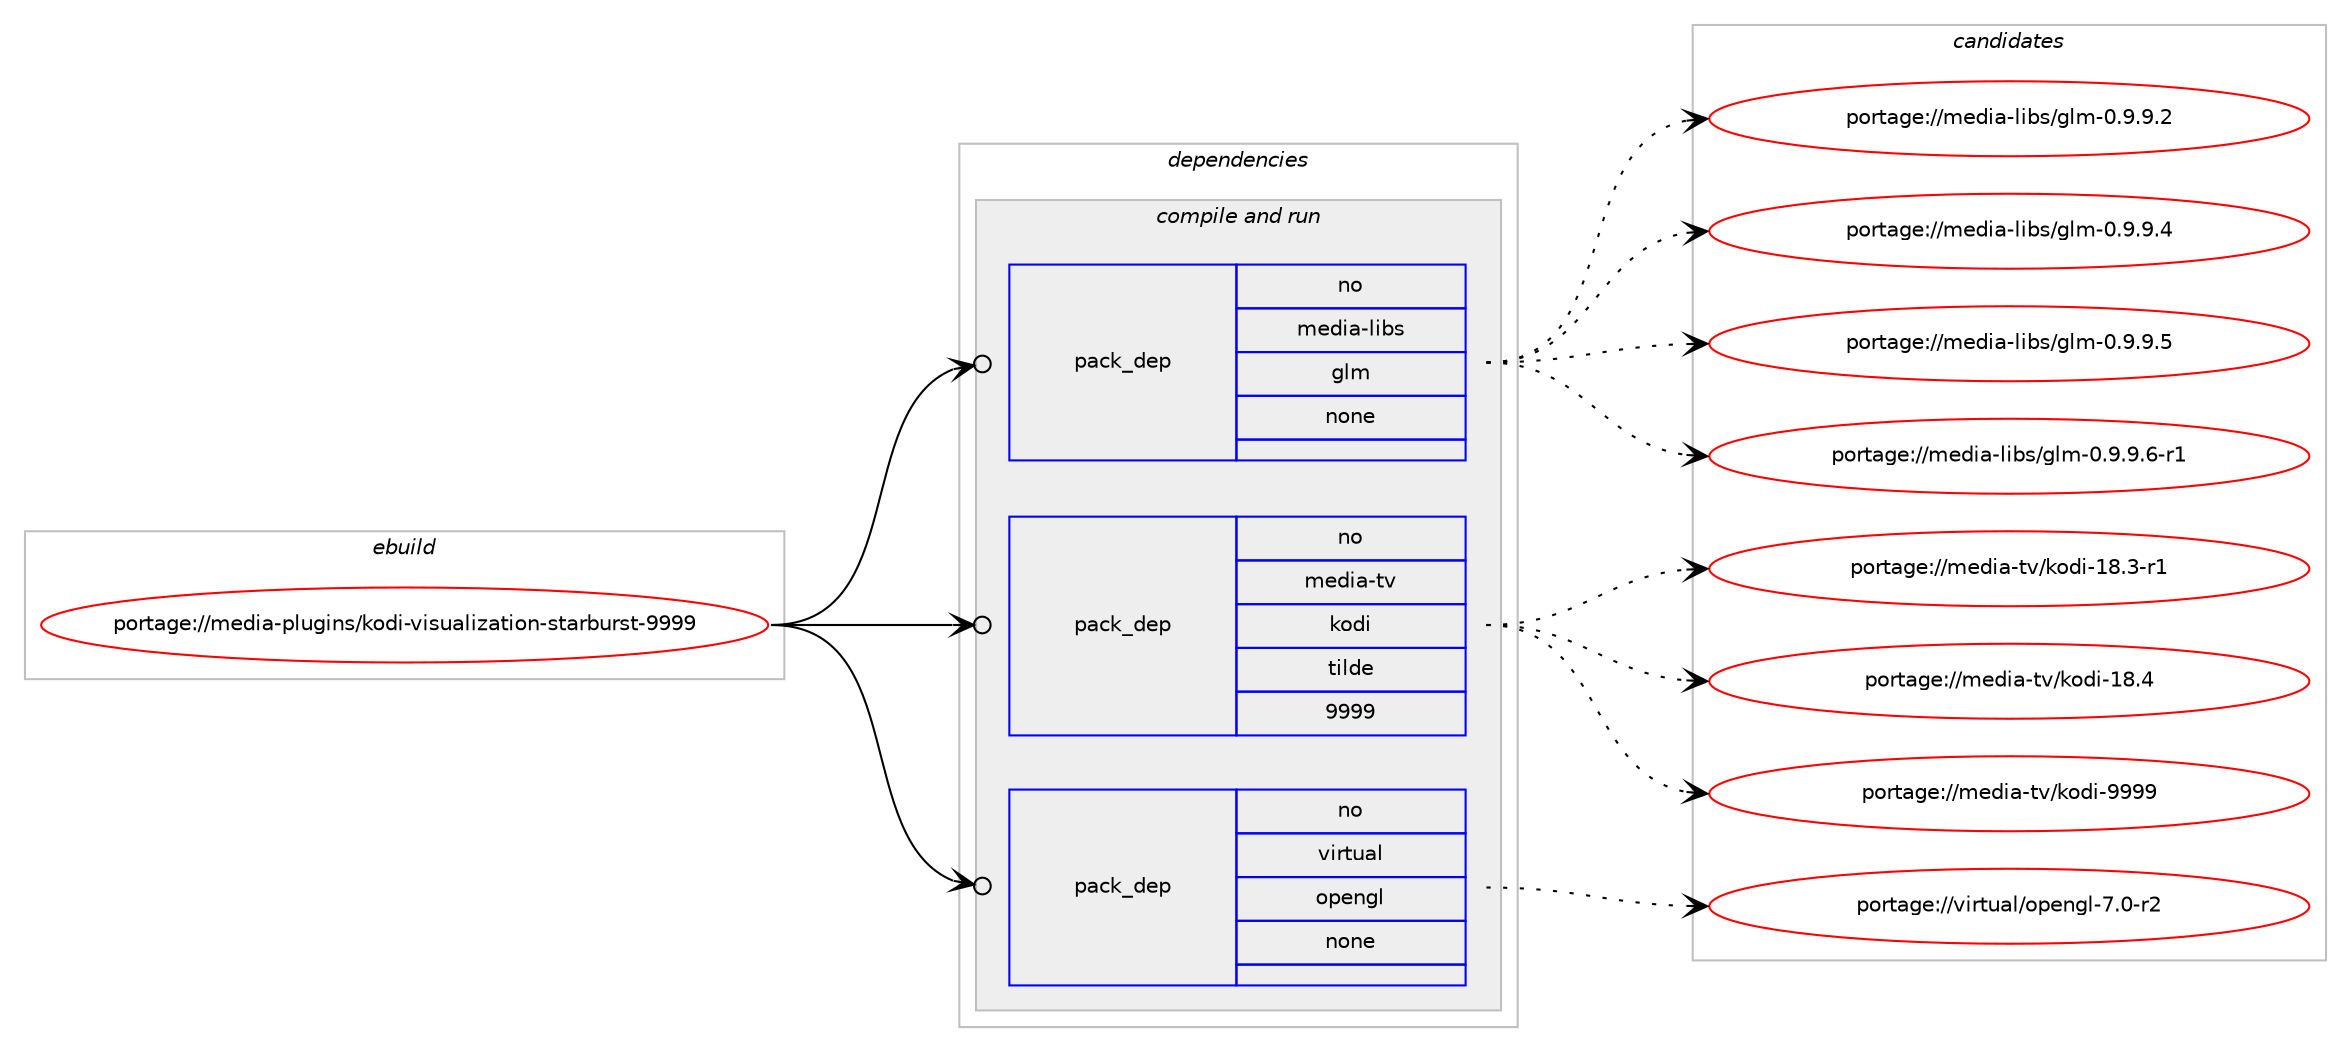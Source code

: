digraph prolog {

# *************
# Graph options
# *************

newrank=true;
concentrate=true;
compound=true;
graph [rankdir=LR,fontname=Helvetica,fontsize=10,ranksep=1.5];#, ranksep=2.5, nodesep=0.2];
edge  [arrowhead=vee];
node  [fontname=Helvetica,fontsize=10];

# **********
# The ebuild
# **********

subgraph cluster_leftcol {
color=gray;
rank=same;
label=<<i>ebuild</i>>;
id [label="portage://media-plugins/kodi-visualization-starburst-9999", color=red, width=4, href="../media-plugins/kodi-visualization-starburst-9999.svg"];
}

# ****************
# The dependencies
# ****************

subgraph cluster_midcol {
color=gray;
label=<<i>dependencies</i>>;
subgraph cluster_compile {
fillcolor="#eeeeee";
style=filled;
label=<<i>compile</i>>;
}
subgraph cluster_compileandrun {
fillcolor="#eeeeee";
style=filled;
label=<<i>compile and run</i>>;
subgraph pack240759 {
dependency327775 [label=<<TABLE BORDER="0" CELLBORDER="1" CELLSPACING="0" CELLPADDING="4" WIDTH="220"><TR><TD ROWSPAN="6" CELLPADDING="30">pack_dep</TD></TR><TR><TD WIDTH="110">no</TD></TR><TR><TD>media-libs</TD></TR><TR><TD>glm</TD></TR><TR><TD>none</TD></TR><TR><TD></TD></TR></TABLE>>, shape=none, color=blue];
}
id:e -> dependency327775:w [weight=20,style="solid",arrowhead="odotvee"];
subgraph pack240760 {
dependency327776 [label=<<TABLE BORDER="0" CELLBORDER="1" CELLSPACING="0" CELLPADDING="4" WIDTH="220"><TR><TD ROWSPAN="6" CELLPADDING="30">pack_dep</TD></TR><TR><TD WIDTH="110">no</TD></TR><TR><TD>media-tv</TD></TR><TR><TD>kodi</TD></TR><TR><TD>tilde</TD></TR><TR><TD>9999</TD></TR></TABLE>>, shape=none, color=blue];
}
id:e -> dependency327776:w [weight=20,style="solid",arrowhead="odotvee"];
subgraph pack240761 {
dependency327777 [label=<<TABLE BORDER="0" CELLBORDER="1" CELLSPACING="0" CELLPADDING="4" WIDTH="220"><TR><TD ROWSPAN="6" CELLPADDING="30">pack_dep</TD></TR><TR><TD WIDTH="110">no</TD></TR><TR><TD>virtual</TD></TR><TR><TD>opengl</TD></TR><TR><TD>none</TD></TR><TR><TD></TD></TR></TABLE>>, shape=none, color=blue];
}
id:e -> dependency327777:w [weight=20,style="solid",arrowhead="odotvee"];
}
subgraph cluster_run {
fillcolor="#eeeeee";
style=filled;
label=<<i>run</i>>;
}
}

# **************
# The candidates
# **************

subgraph cluster_choices {
rank=same;
color=gray;
label=<<i>candidates</i>>;

subgraph choice240759 {
color=black;
nodesep=1;
choiceportage109101100105974510810598115471031081094548465746574650 [label="portage://media-libs/glm-0.9.9.2", color=red, width=4,href="../media-libs/glm-0.9.9.2.svg"];
choiceportage109101100105974510810598115471031081094548465746574652 [label="portage://media-libs/glm-0.9.9.4", color=red, width=4,href="../media-libs/glm-0.9.9.4.svg"];
choiceportage109101100105974510810598115471031081094548465746574653 [label="portage://media-libs/glm-0.9.9.5", color=red, width=4,href="../media-libs/glm-0.9.9.5.svg"];
choiceportage1091011001059745108105981154710310810945484657465746544511449 [label="portage://media-libs/glm-0.9.9.6-r1", color=red, width=4,href="../media-libs/glm-0.9.9.6-r1.svg"];
dependency327775:e -> choiceportage109101100105974510810598115471031081094548465746574650:w [style=dotted,weight="100"];
dependency327775:e -> choiceportage109101100105974510810598115471031081094548465746574652:w [style=dotted,weight="100"];
dependency327775:e -> choiceportage109101100105974510810598115471031081094548465746574653:w [style=dotted,weight="100"];
dependency327775:e -> choiceportage1091011001059745108105981154710310810945484657465746544511449:w [style=dotted,weight="100"];
}
subgraph choice240760 {
color=black;
nodesep=1;
choiceportage10910110010597451161184710711110010545495646514511449 [label="portage://media-tv/kodi-18.3-r1", color=red, width=4,href="../media-tv/kodi-18.3-r1.svg"];
choiceportage1091011001059745116118471071111001054549564652 [label="portage://media-tv/kodi-18.4", color=red, width=4,href="../media-tv/kodi-18.4.svg"];
choiceportage1091011001059745116118471071111001054557575757 [label="portage://media-tv/kodi-9999", color=red, width=4,href="../media-tv/kodi-9999.svg"];
dependency327776:e -> choiceportage10910110010597451161184710711110010545495646514511449:w [style=dotted,weight="100"];
dependency327776:e -> choiceportage1091011001059745116118471071111001054549564652:w [style=dotted,weight="100"];
dependency327776:e -> choiceportage1091011001059745116118471071111001054557575757:w [style=dotted,weight="100"];
}
subgraph choice240761 {
color=black;
nodesep=1;
choiceportage1181051141161179710847111112101110103108455546484511450 [label="portage://virtual/opengl-7.0-r2", color=red, width=4,href="../virtual/opengl-7.0-r2.svg"];
dependency327777:e -> choiceportage1181051141161179710847111112101110103108455546484511450:w [style=dotted,weight="100"];
}
}

}
